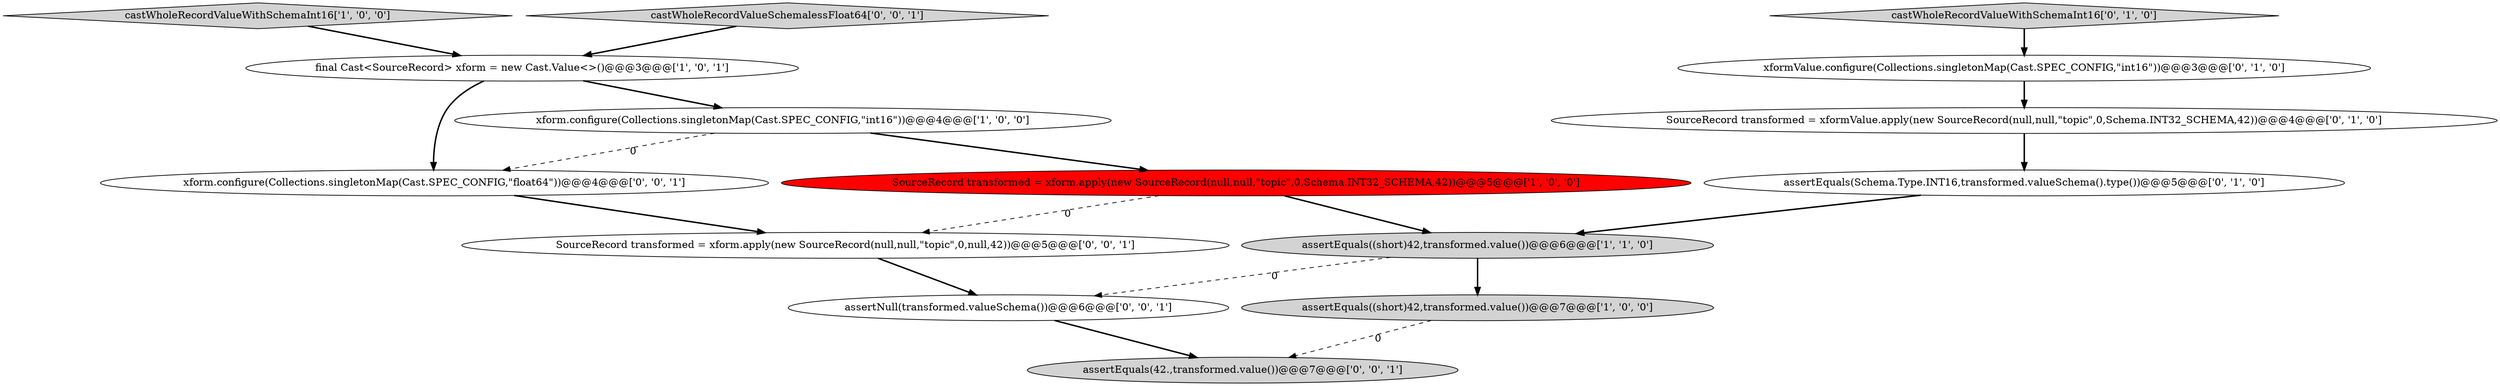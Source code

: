 digraph {
6 [style = filled, label = "assertEquals(Schema.Type.INT16,transformed.valueSchema().type())@@@5@@@['0', '1', '0']", fillcolor = white, shape = ellipse image = "AAA0AAABBB2BBB"];
11 [style = filled, label = "SourceRecord transformed = xform.apply(new SourceRecord(null,null,\"topic\",0,null,42))@@@5@@@['0', '0', '1']", fillcolor = white, shape = ellipse image = "AAA0AAABBB3BBB"];
4 [style = filled, label = "assertEquals((short)42,transformed.value())@@@7@@@['1', '0', '0']", fillcolor = lightgray, shape = ellipse image = "AAA0AAABBB1BBB"];
12 [style = filled, label = "assertNull(transformed.valueSchema())@@@6@@@['0', '0', '1']", fillcolor = white, shape = ellipse image = "AAA0AAABBB3BBB"];
2 [style = filled, label = "final Cast<SourceRecord> xform = new Cast.Value<>()@@@3@@@['1', '0', '1']", fillcolor = white, shape = ellipse image = "AAA0AAABBB1BBB"];
5 [style = filled, label = "assertEquals((short)42,transformed.value())@@@6@@@['1', '1', '0']", fillcolor = lightgray, shape = ellipse image = "AAA0AAABBB1BBB"];
0 [style = filled, label = "castWholeRecordValueWithSchemaInt16['1', '0', '0']", fillcolor = lightgray, shape = diamond image = "AAA0AAABBB1BBB"];
13 [style = filled, label = "xform.configure(Collections.singletonMap(Cast.SPEC_CONFIG,\"float64\"))@@@4@@@['0', '0', '1']", fillcolor = white, shape = ellipse image = "AAA0AAABBB3BBB"];
10 [style = filled, label = "assertEquals(42.,transformed.value())@@@7@@@['0', '0', '1']", fillcolor = lightgray, shape = ellipse image = "AAA0AAABBB3BBB"];
8 [style = filled, label = "castWholeRecordValueWithSchemaInt16['0', '1', '0']", fillcolor = lightgray, shape = diamond image = "AAA0AAABBB2BBB"];
3 [style = filled, label = "xform.configure(Collections.singletonMap(Cast.SPEC_CONFIG,\"int16\"))@@@4@@@['1', '0', '0']", fillcolor = white, shape = ellipse image = "AAA0AAABBB1BBB"];
7 [style = filled, label = "xformValue.configure(Collections.singletonMap(Cast.SPEC_CONFIG,\"int16\"))@@@3@@@['0', '1', '0']", fillcolor = white, shape = ellipse image = "AAA0AAABBB2BBB"];
14 [style = filled, label = "castWholeRecordValueSchemalessFloat64['0', '0', '1']", fillcolor = lightgray, shape = diamond image = "AAA0AAABBB3BBB"];
1 [style = filled, label = "SourceRecord transformed = xform.apply(new SourceRecord(null,null,\"topic\",0,Schema.INT32_SCHEMA,42))@@@5@@@['1', '0', '0']", fillcolor = red, shape = ellipse image = "AAA1AAABBB1BBB"];
9 [style = filled, label = "SourceRecord transformed = xformValue.apply(new SourceRecord(null,null,\"topic\",0,Schema.INT32_SCHEMA,42))@@@4@@@['0', '1', '0']", fillcolor = white, shape = ellipse image = "AAA0AAABBB2BBB"];
1->5 [style = bold, label=""];
7->9 [style = bold, label=""];
8->7 [style = bold, label=""];
6->5 [style = bold, label=""];
14->2 [style = bold, label=""];
11->12 [style = bold, label=""];
12->10 [style = bold, label=""];
5->12 [style = dashed, label="0"];
4->10 [style = dashed, label="0"];
3->1 [style = bold, label=""];
3->13 [style = dashed, label="0"];
13->11 [style = bold, label=""];
1->11 [style = dashed, label="0"];
5->4 [style = bold, label=""];
2->3 [style = bold, label=""];
9->6 [style = bold, label=""];
0->2 [style = bold, label=""];
2->13 [style = bold, label=""];
}
